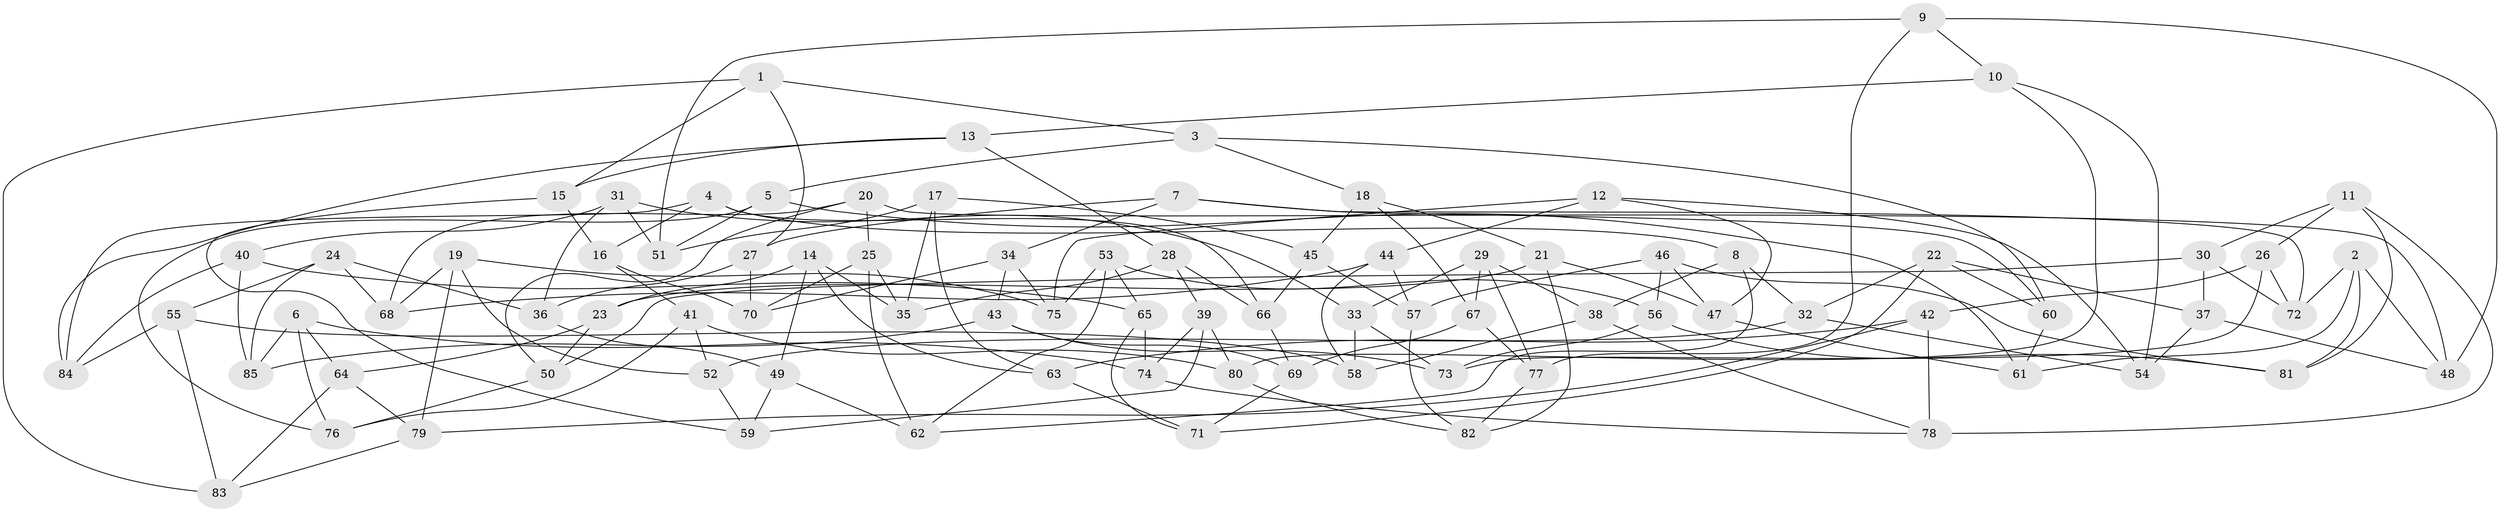 // Generated by graph-tools (version 1.1) at 2025/02/03/09/25 03:02:58]
// undirected, 85 vertices, 170 edges
graph export_dot {
graph [start="1"]
  node [color=gray90,style=filled];
  1;
  2;
  3;
  4;
  5;
  6;
  7;
  8;
  9;
  10;
  11;
  12;
  13;
  14;
  15;
  16;
  17;
  18;
  19;
  20;
  21;
  22;
  23;
  24;
  25;
  26;
  27;
  28;
  29;
  30;
  31;
  32;
  33;
  34;
  35;
  36;
  37;
  38;
  39;
  40;
  41;
  42;
  43;
  44;
  45;
  46;
  47;
  48;
  49;
  50;
  51;
  52;
  53;
  54;
  55;
  56;
  57;
  58;
  59;
  60;
  61;
  62;
  63;
  64;
  65;
  66;
  67;
  68;
  69;
  70;
  71;
  72;
  73;
  74;
  75;
  76;
  77;
  78;
  79;
  80;
  81;
  82;
  83;
  84;
  85;
  1 -- 27;
  1 -- 3;
  1 -- 15;
  1 -- 83;
  2 -- 81;
  2 -- 61;
  2 -- 72;
  2 -- 48;
  3 -- 60;
  3 -- 18;
  3 -- 5;
  4 -- 84;
  4 -- 8;
  4 -- 16;
  4 -- 66;
  5 -- 51;
  5 -- 61;
  5 -- 76;
  6 -- 64;
  6 -- 76;
  6 -- 85;
  6 -- 74;
  7 -- 60;
  7 -- 34;
  7 -- 27;
  7 -- 72;
  8 -- 38;
  8 -- 62;
  8 -- 32;
  9 -- 48;
  9 -- 77;
  9 -- 51;
  9 -- 10;
  10 -- 13;
  10 -- 54;
  10 -- 80;
  11 -- 30;
  11 -- 26;
  11 -- 81;
  11 -- 78;
  12 -- 47;
  12 -- 75;
  12 -- 54;
  12 -- 44;
  13 -- 28;
  13 -- 84;
  13 -- 15;
  14 -- 35;
  14 -- 23;
  14 -- 49;
  14 -- 63;
  15 -- 59;
  15 -- 16;
  16 -- 41;
  16 -- 70;
  17 -- 51;
  17 -- 63;
  17 -- 35;
  17 -- 45;
  18 -- 45;
  18 -- 67;
  18 -- 21;
  19 -- 75;
  19 -- 52;
  19 -- 79;
  19 -- 68;
  20 -- 25;
  20 -- 48;
  20 -- 50;
  20 -- 68;
  21 -- 82;
  21 -- 47;
  21 -- 23;
  22 -- 60;
  22 -- 37;
  22 -- 71;
  22 -- 32;
  23 -- 64;
  23 -- 50;
  24 -- 85;
  24 -- 36;
  24 -- 55;
  24 -- 68;
  25 -- 62;
  25 -- 35;
  25 -- 70;
  26 -- 42;
  26 -- 73;
  26 -- 72;
  27 -- 36;
  27 -- 70;
  28 -- 35;
  28 -- 39;
  28 -- 66;
  29 -- 38;
  29 -- 33;
  29 -- 67;
  29 -- 77;
  30 -- 72;
  30 -- 50;
  30 -- 37;
  31 -- 51;
  31 -- 33;
  31 -- 36;
  31 -- 40;
  32 -- 52;
  32 -- 54;
  33 -- 73;
  33 -- 58;
  34 -- 70;
  34 -- 43;
  34 -- 75;
  36 -- 49;
  37 -- 48;
  37 -- 54;
  38 -- 58;
  38 -- 78;
  39 -- 74;
  39 -- 80;
  39 -- 59;
  40 -- 65;
  40 -- 85;
  40 -- 84;
  41 -- 80;
  41 -- 52;
  41 -- 76;
  42 -- 78;
  42 -- 79;
  42 -- 63;
  43 -- 69;
  43 -- 73;
  43 -- 85;
  44 -- 68;
  44 -- 58;
  44 -- 57;
  45 -- 57;
  45 -- 66;
  46 -- 56;
  46 -- 81;
  46 -- 57;
  46 -- 47;
  47 -- 61;
  49 -- 62;
  49 -- 59;
  50 -- 76;
  52 -- 59;
  53 -- 65;
  53 -- 62;
  53 -- 75;
  53 -- 56;
  55 -- 58;
  55 -- 83;
  55 -- 84;
  56 -- 73;
  56 -- 81;
  57 -- 82;
  60 -- 61;
  63 -- 71;
  64 -- 83;
  64 -- 79;
  65 -- 74;
  65 -- 71;
  66 -- 69;
  67 -- 69;
  67 -- 77;
  69 -- 71;
  74 -- 78;
  77 -- 82;
  79 -- 83;
  80 -- 82;
}
